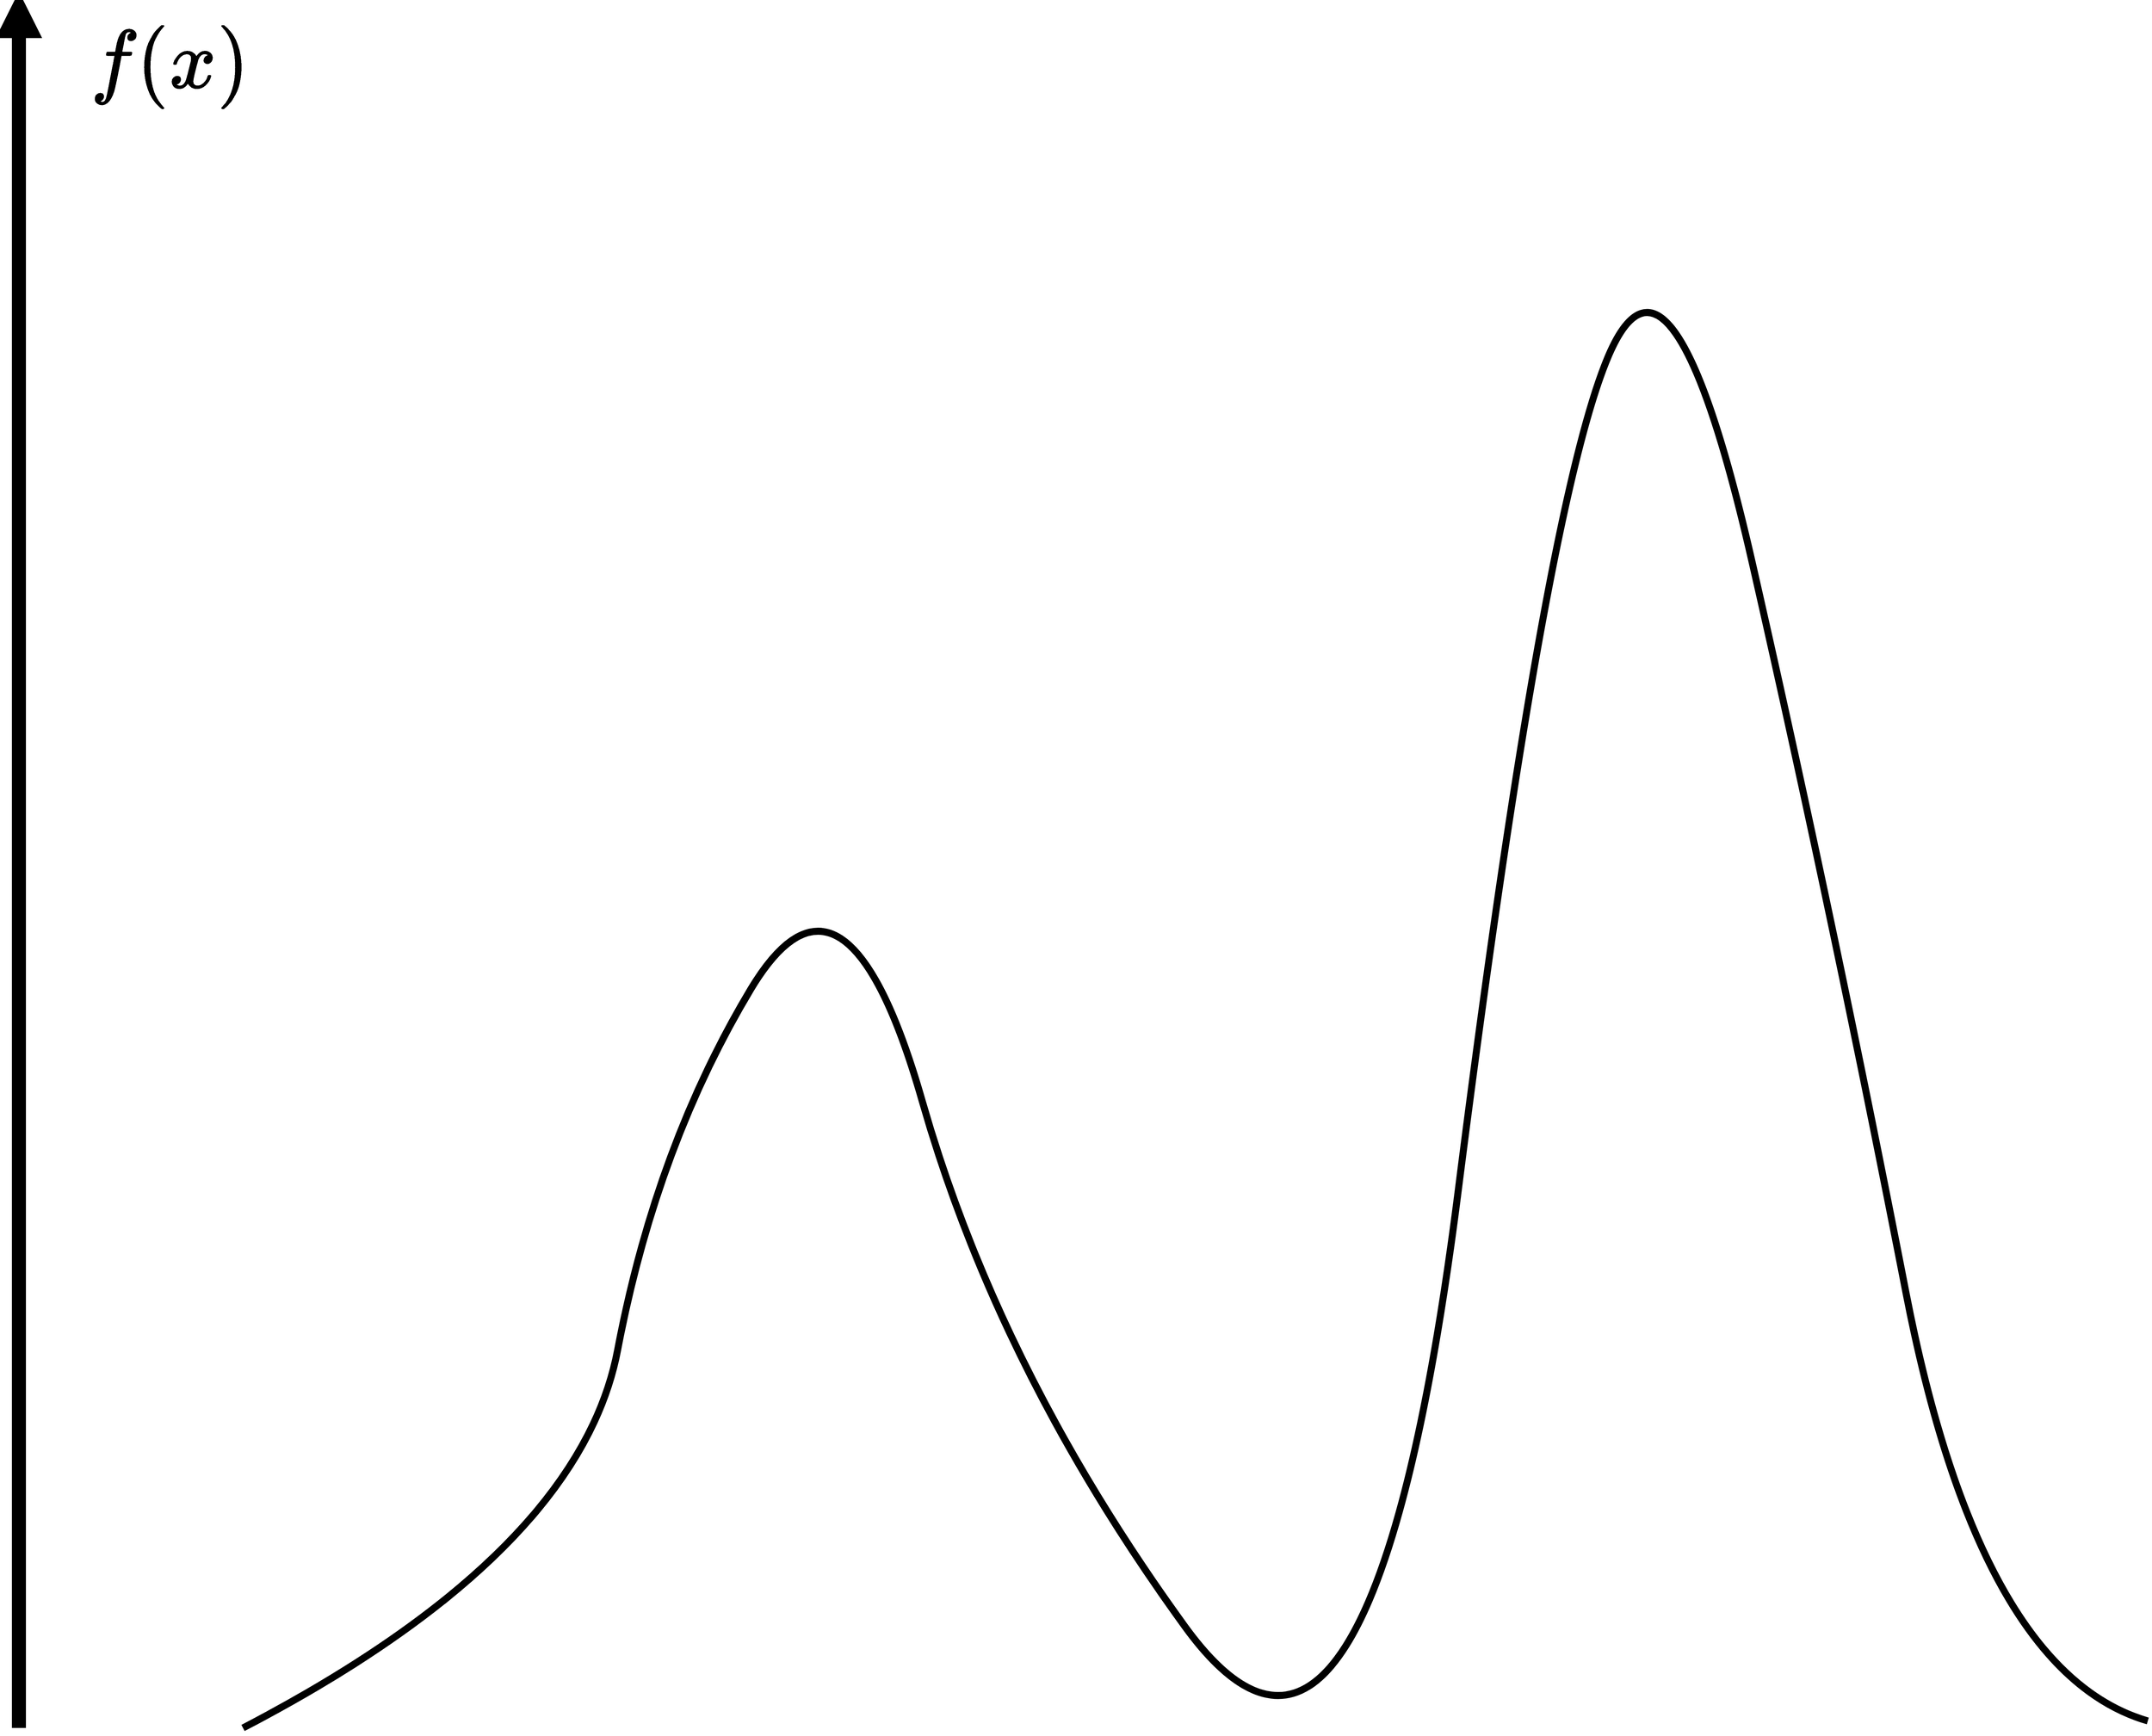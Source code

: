 <mxfile>
    <diagram id="5DIWrdhLwUrtFaI1QlfB" name="Page-1">
        <mxGraphModel dx="5985" dy="3985" grid="1" gridSize="10" guides="1" tooltips="1" connect="1" arrows="1" fold="1" page="1" pageScale="1" pageWidth="4681" pageHeight="3300" math="1" shadow="0">
            <root>
                <mxCell id="0"/>
                <mxCell id="1" parent="0"/>
                <mxCell id="282" value="" style="edgeStyle=none;orthogonalLoop=1;jettySize=auto;html=1;rounded=0;endArrow=block;startSize=14;endSize=14;sourcePerimeterSpacing=8;targetPerimeterSpacing=8;curved=1;strokeWidth=20;endFill=1;" edge="1" parent="1">
                    <mxGeometry width="140" relative="1" as="geometry">
                        <mxPoint x="1120" y="2800" as="sourcePoint"/>
                        <mxPoint x="1120" y="320" as="targetPoint"/>
                        <Array as="points"/>
                    </mxGeometry>
                </mxCell>
                <mxCell id="283" value="&lt;font style=&quot;font-size: 100px;&quot;&gt;$$f(x)$$&lt;/font&gt;" style="text;html=1;align=center;verticalAlign=middle;resizable=0;points=[];autosize=1;strokeColor=none;fillColor=none;" vertex="1" parent="1">
                    <mxGeometry x="1140" y="360" width="390" height="130" as="geometry"/>
                </mxCell>
                <mxCell id="286" value="" style="edgeStyle=none;orthogonalLoop=1;jettySize=auto;html=1;rounded=0;strokeWidth=10;fontSize=100;endArrow=none;endFill=0;startSize=14;endSize=14;sourcePerimeterSpacing=8;targetPerimeterSpacing=8;curved=1;" edge="1" parent="1">
                    <mxGeometry width="140" relative="1" as="geometry">
                        <mxPoint x="1440" y="2800" as="sourcePoint"/>
                        <mxPoint x="4160" y="2790" as="targetPoint"/>
                        <Array as="points">
                            <mxPoint x="1920" y="2550"/>
                            <mxPoint x="2030" y="1970"/>
                            <mxPoint x="2300" y="1520"/>
                            <mxPoint x="2520" y="2290"/>
                            <mxPoint x="3050" y="3020"/>
                            <mxPoint x="3300" y="1050"/>
                            <mxPoint x="3480" y="630"/>
                            <mxPoint x="3710" y="1640"/>
                            <mxPoint x="3920" y="2720"/>
                        </Array>
                    </mxGeometry>
                </mxCell>
            </root>
        </mxGraphModel>
    </diagram>
</mxfile>